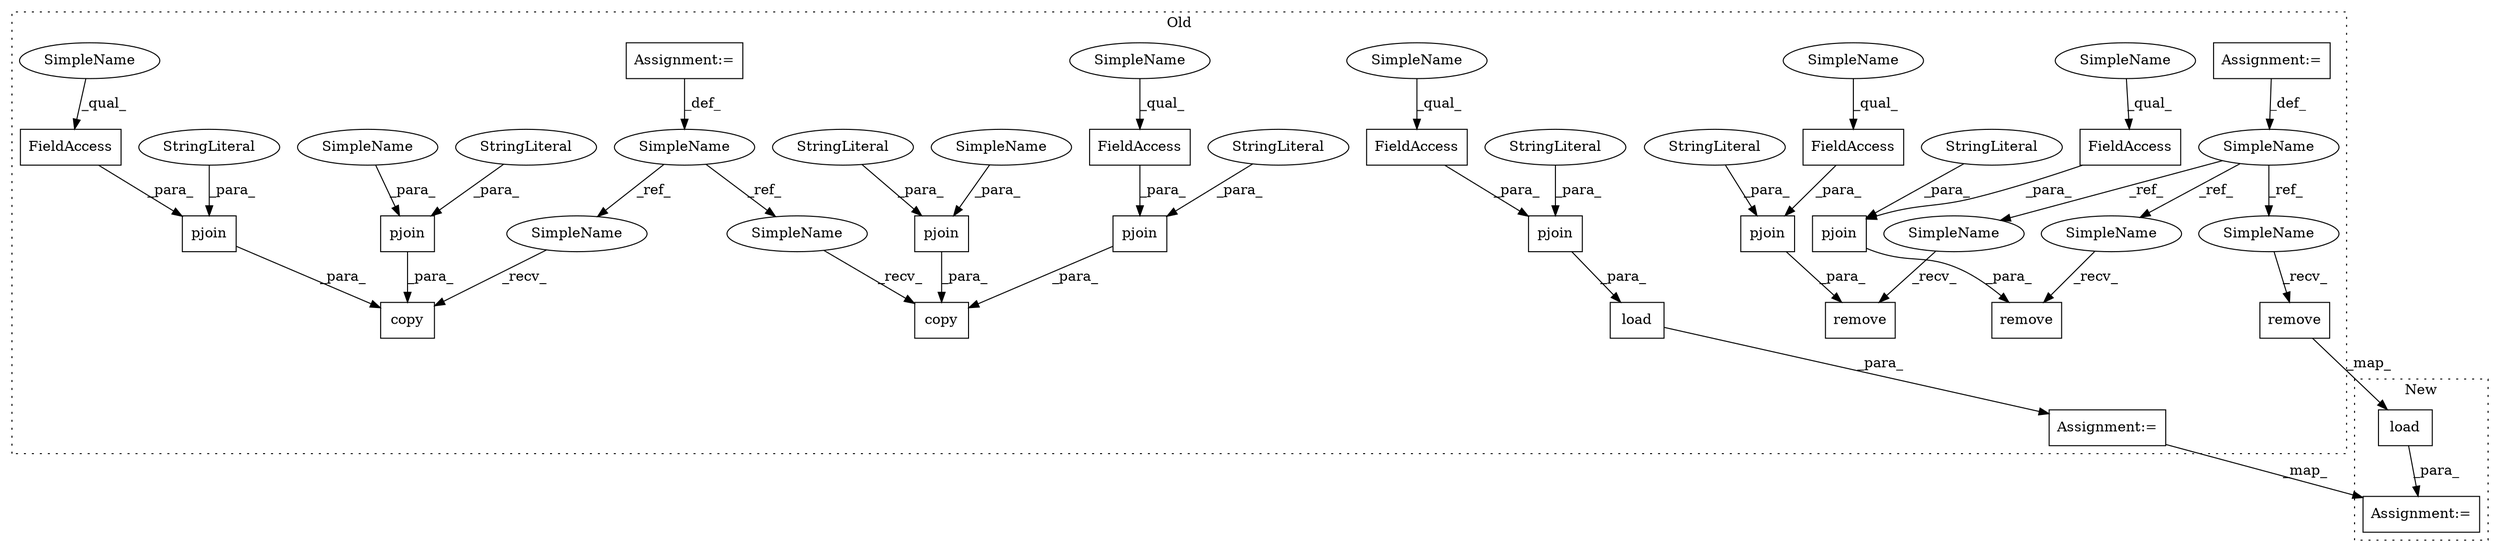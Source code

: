 digraph G {
subgraph cluster0 {
1 [label="remove" a="32" s="5280,5329" l="7,1" shape="box"];
3 [label="SimpleName" a="42" s="4760" l="2" shape="ellipse"];
4 [label="remove" a="32" s="5408,5468" l="7,1" shape="box"];
5 [label="pjoin" a="32" s="5415,5467" l="6,1" shape="box"];
6 [label="FieldAccess" a="22" s="5421" l="19" shape="box"];
7 [label="FieldAccess" a="22" s="5352" l="19" shape="box"];
8 [label="FieldAccess" a="22" s="5234" l="17" shape="box"];
9 [label="FieldAccess" a="22" s="5008" l="19" shape="box"];
10 [label="FieldAccess" a="22" s="4900" l="19" shape="box"];
11 [label="pjoin" a="32" s="4894,4945" l="6,1" shape="box"];
12 [label="StringLiteral" a="45" s="5441" l="26" shape="ellipse"];
13 [label="pjoin" a="32" s="5228,5269" l="6,1" shape="box"];
14 [label="load" a="32" s="5223,5270" l="5,1" shape="box"];
15 [label="pjoin" a="32" s="5002,5054" l="6,1" shape="box"];
16 [label="copy" a="32" s="4849,4946" l="5,1" shape="box"];
17 [label="pjoin" a="32" s="4854,4892" l="6,1" shape="box"];
18 [label="copy" a="32" s="4960,5055" l="5,1" shape="box"];
19 [label="pjoin" a="32" s="4965,5000" l="6,1" shape="box"];
20 [label="pjoin" a="32" s="5346,5397" l="6,1" shape="box"];
21 [label="SimpleName" a="42" s="4815" l="6" shape="ellipse"];
22 [label="StringLiteral" a="45" s="4981" l="19" shape="ellipse"];
23 [label="StringLiteral" a="45" s="5252" l="17" shape="ellipse"];
24 [label="StringLiteral" a="45" s="5372" l="25" shape="ellipse"];
25 [label="Assignment:=" a="7" s="4760" l="2" shape="box"];
26 [label="StringLiteral" a="45" s="5028" l="26" shape="ellipse"];
27 [label="StringLiteral" a="45" s="4870" l="22" shape="ellipse"];
28 [label="StringLiteral" a="45" s="4920" l="25" shape="ellipse"];
29 [label="Assignment:=" a="7" s="4815" l="6" shape="box"];
30 [label="remove" a="32" s="5339,5398" l="7,1" shape="box"];
32 [label="Assignment:=" a="7" s="5215" l="1" shape="box"];
33 [label="SimpleName" a="42" s="5336" l="2" shape="ellipse"];
34 [label="SimpleName" a="42" s="5277" l="2" shape="ellipse"];
35 [label="SimpleName" a="42" s="5405" l="2" shape="ellipse"];
36 [label="SimpleName" a="42" s="5234" l="3" shape="ellipse"];
37 [label="SimpleName" a="42" s="4900" l="3" shape="ellipse"];
38 [label="SimpleName" a="42" s="5008" l="3" shape="ellipse"];
39 [label="SimpleName" a="42" s="5352" l="3" shape="ellipse"];
40 [label="SimpleName" a="42" s="5421" l="3" shape="ellipse"];
41 [label="SimpleName" a="42" s="4842" l="6" shape="ellipse"];
42 [label="SimpleName" a="42" s="4953" l="6" shape="ellipse"];
43 [label="SimpleName" a="42" s="4971" l="9" shape="ellipse"];
44 [label="SimpleName" a="42" s="4860" l="9" shape="ellipse"];
label = "Old";
style="dotted";
}
subgraph cluster1 {
2 [label="load" a="32" s="3338,3378" l="5,1" shape="box"];
31 [label="Assignment:=" a="7" s="3330" l="1" shape="box"];
label = "New";
style="dotted";
}
1 -> 2 [label="_map_"];
2 -> 31 [label="_para_"];
3 -> 33 [label="_ref_"];
3 -> 34 [label="_ref_"];
3 -> 35 [label="_ref_"];
5 -> 4 [label="_para_"];
6 -> 5 [label="_para_"];
7 -> 20 [label="_para_"];
8 -> 13 [label="_para_"];
9 -> 15 [label="_para_"];
10 -> 11 [label="_para_"];
11 -> 16 [label="_para_"];
12 -> 5 [label="_para_"];
13 -> 14 [label="_para_"];
14 -> 32 [label="_para_"];
15 -> 18 [label="_para_"];
17 -> 16 [label="_para_"];
19 -> 18 [label="_para_"];
20 -> 30 [label="_para_"];
21 -> 42 [label="_ref_"];
21 -> 41 [label="_ref_"];
22 -> 19 [label="_para_"];
23 -> 13 [label="_para_"];
24 -> 20 [label="_para_"];
25 -> 3 [label="_def_"];
26 -> 15 [label="_para_"];
27 -> 17 [label="_para_"];
28 -> 11 [label="_para_"];
29 -> 21 [label="_def_"];
32 -> 31 [label="_map_"];
33 -> 30 [label="_recv_"];
34 -> 1 [label="_recv_"];
35 -> 4 [label="_recv_"];
36 -> 8 [label="_qual_"];
37 -> 10 [label="_qual_"];
38 -> 9 [label="_qual_"];
39 -> 7 [label="_qual_"];
40 -> 6 [label="_qual_"];
41 -> 16 [label="_recv_"];
42 -> 18 [label="_recv_"];
43 -> 19 [label="_para_"];
44 -> 17 [label="_para_"];
}